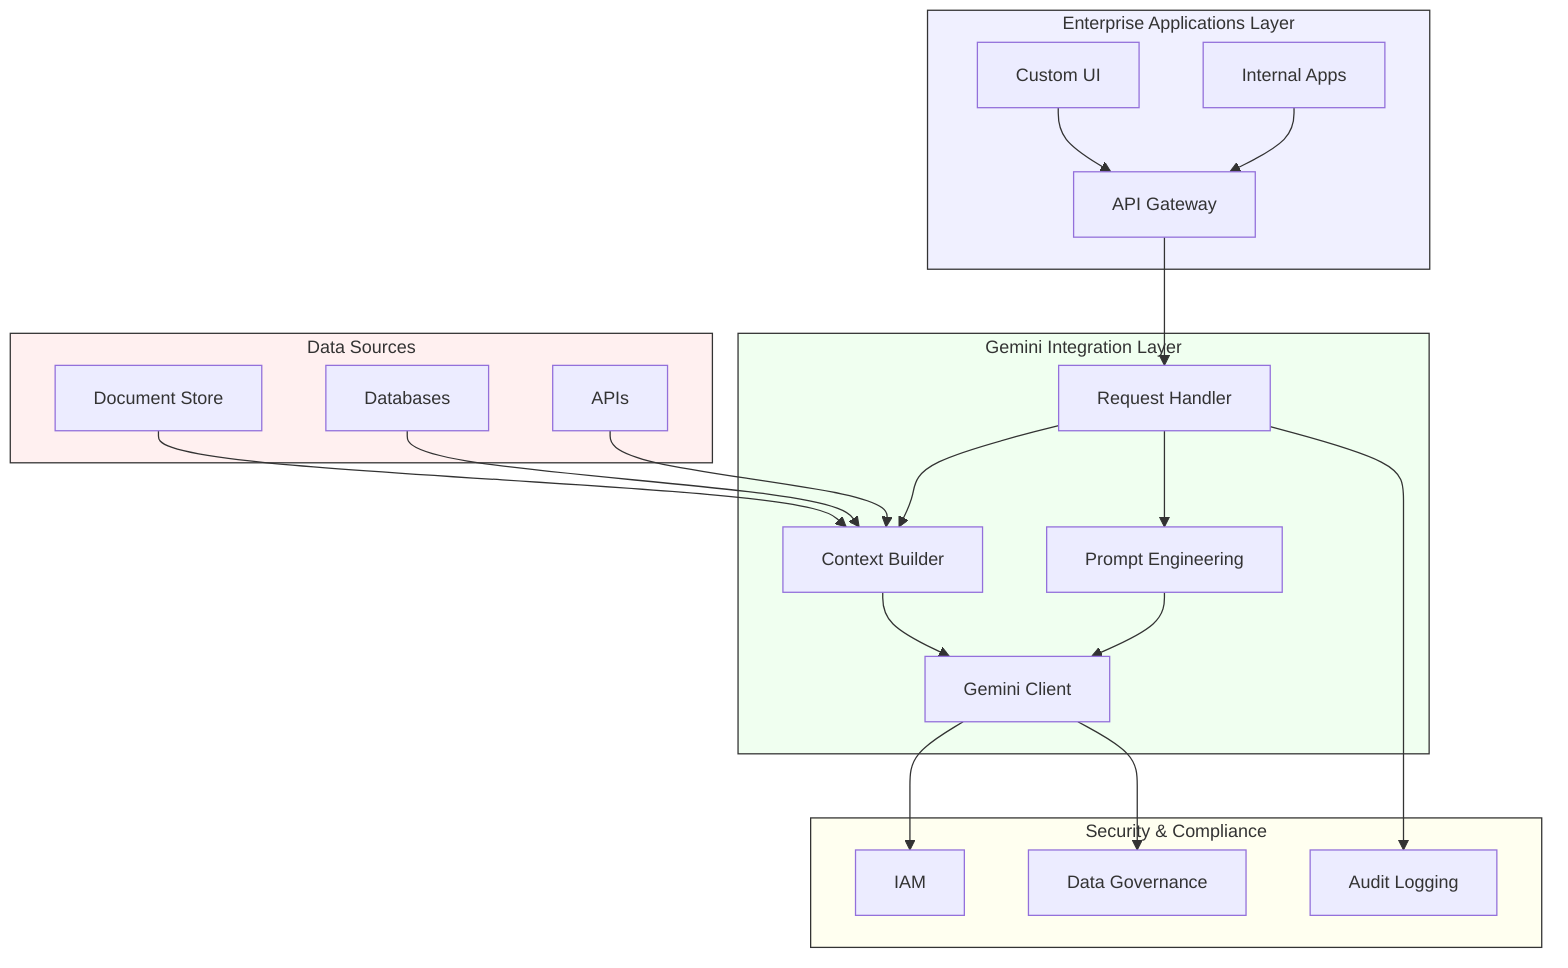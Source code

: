 %%{init: {'theme': 'default', 'themeVariables': { 'fontSize': '14px'}, 'flowchart': {'nodeSpacing': 50, 'rankSpacing': 50}}}%%

graph TB

    subgraph Enterprise["Enterprise Applications Layer"]
        A[Internal Apps]
        C[Custom UI]
        B[API Gateway]
        A --> B
        C --> B
    end
    
    subgraph Gemini["Gemini Integration Layer"]
        D[Request Handler]
        E[Prompt Engineering]
        F[Context Builder]
        G[Gemini Client]
        
        B --> D
        D --> E & F
        E --> G
        F --> G
    end
    
    subgraph Data["Data Sources"]
        H[APIs]
        I[Databases] 
        J[Document Store]
        
        H & I & J --> F
    end
    
    subgraph Security["Security & Compliance"]
        K[IAM]
        L[Data Governance]
        M[Audit Logging]
    end
    
    G --> K & L
    D --> M
    
    style Enterprise fill:#f0f0ff,stroke:#333
    style Gemini fill:#f0fff0,stroke:#333
    style Data fill:#fff0f0,stroke:#333
    style Security fill:#fffff0,stroke:#333
